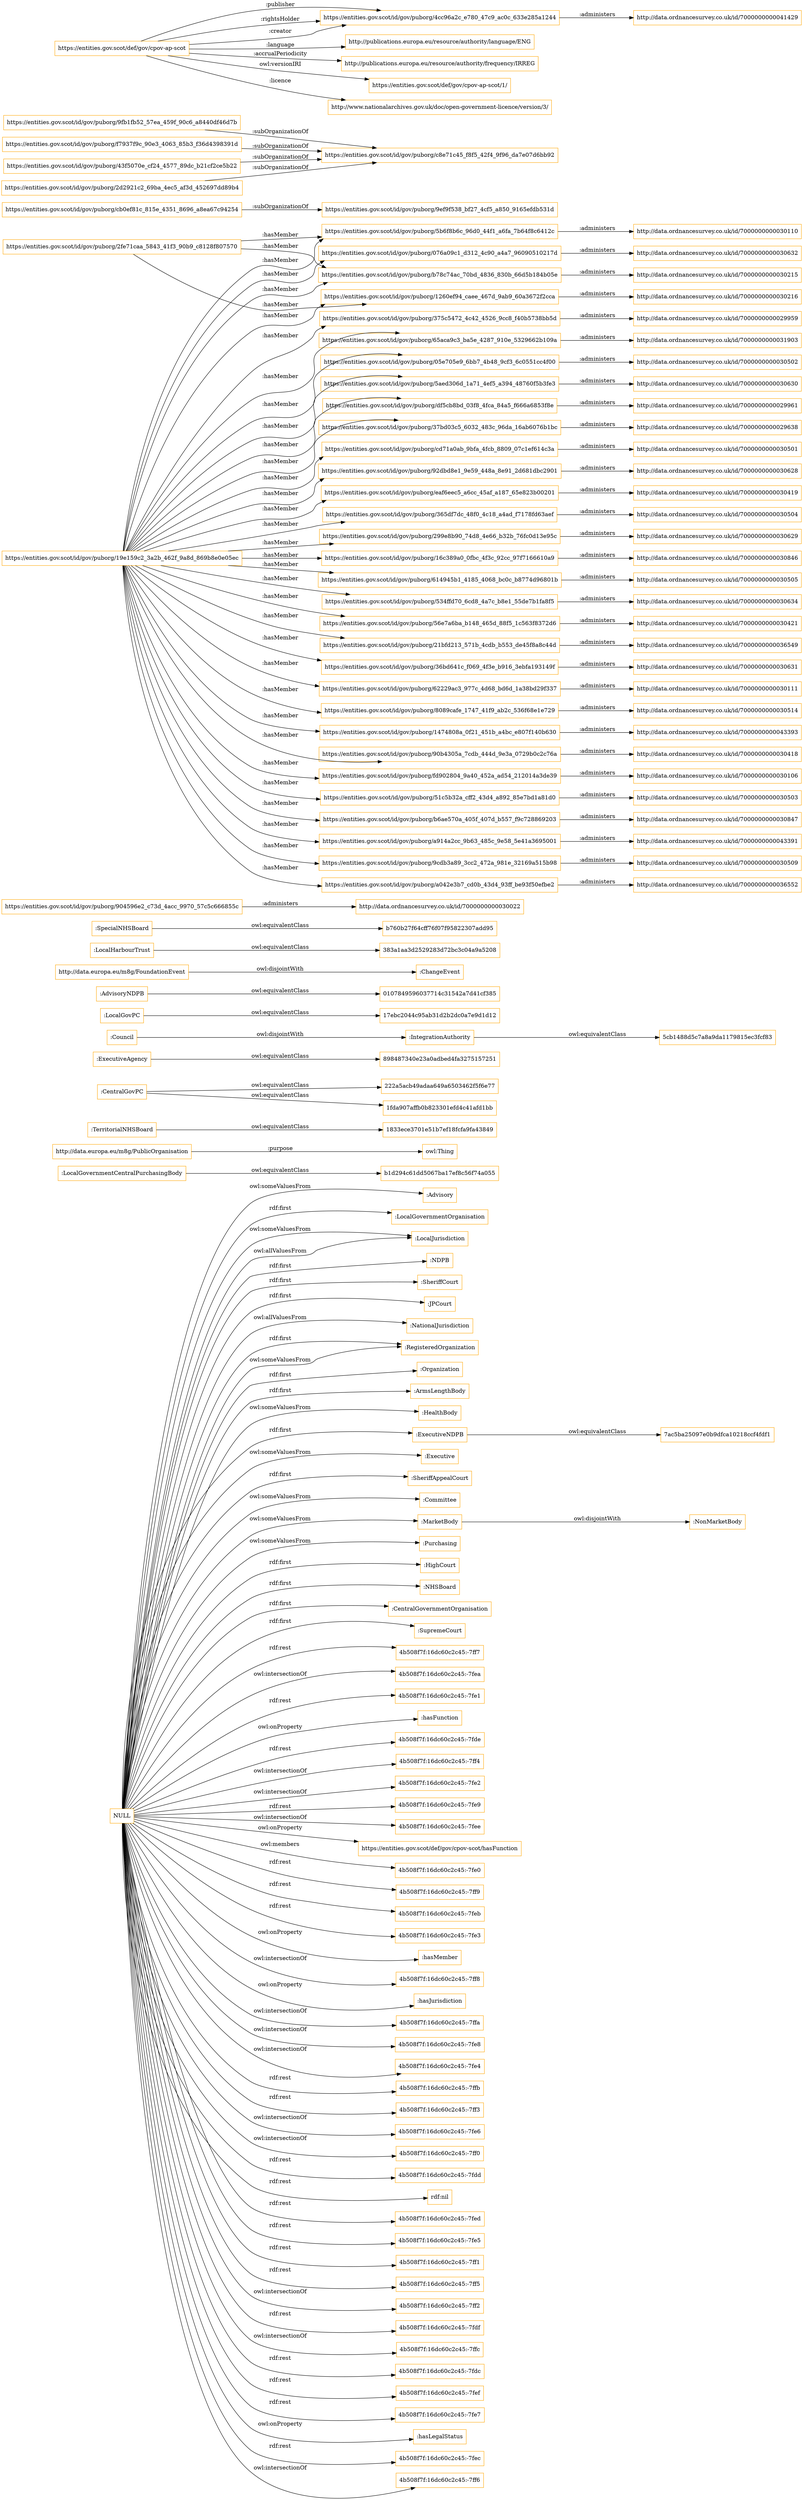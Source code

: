 digraph ar2dtool_diagram { 
rankdir=LR;
size="1501"
node [shape = rectangle, color="orange"]; ":Advisory" "b1d294c61dd5067ba17ef8c56f74a055" ":LocalGovernmentCentralPurchasingBody" "http://data.europa.eu/m8g/PublicOrganisation" ":LocalGovernmentOrganisation" ":TerritorialNHSBoard" "222a5acb49adaa649a6503462f5f6e77" ":LocalJurisdiction" ":ExecutiveAgency" ":NDPB" "898487340e23a0adbed4fa3275157251" ":CentralGovPC" ":IntegrationAuthority" ":SheriffCourt" ":JPCourt" "1833ece3701e51b7ef18fcfa9fa43849" ":NationalJurisdiction" ":RegisteredOrganization" ":Organization" ":LocalGovPC" ":ArmsLengthBody" ":AdvisoryNDPB" ":HealthBody" ":NonMarketBody" "7ac5ba25097e0b9dfca10218ccf4fdf1" ":ExecutiveNDPB" ":Executive" ":SheriffAppealCourt" "0107849596037714c31542a7d41cf385" ":Committee" ":MarketBody" "http://data.europa.eu/m8g/FoundationEvent" "383a1aa3d2529283d72bc3c04a9a5208" ":Purchasing" ":HighCourt" ":Council" ":SpecialNHSBoard" ":NHSBoard" ":ChangeEvent" "17ebc2044c95ab31d2b2dc0a7e9d1d12" "5cb1488d5c7a8a9da1179815ec3fcf83" ":LocalHarbourTrust" ":CentralGovernmentOrganisation" ":SupremeCourt" "b760b27f64cff76f07f95822307add95" "1fda907affb0b823301efd4c41afd1bb" ; /*classes style*/
	"https://entities.gov.scot/id/gov/puborg/904596e2_c73d_4acc_9970_57c5c666855c" -> "http://data.ordnancesurvey.co.uk/id/7000000000030022" [ label = ":administers" ];
	"https://entities.gov.scot/id/gov/puborg/365df7dc_48f0_4c18_a4ad_f7178fd63aef" -> "http://data.ordnancesurvey.co.uk/id/7000000000030504" [ label = ":administers" ];
	"https://entities.gov.scot/id/gov/puborg/16c389a0_0fbc_4f3c_92cc_97f7166610a9" -> "http://data.ordnancesurvey.co.uk/id/7000000000030846" [ label = ":administers" ];
	":Council" -> ":IntegrationAuthority" [ label = "owl:disjointWith" ];
	"https://entities.gov.scot/id/gov/puborg/cb0ef81c_815e_4351_8696_a8ea67c94254" -> "https://entities.gov.scot/id/gov/puborg/9ef9f538_bf27_4cf5_a850_9165efdb531d" [ label = ":subOrganizationOf" ];
	":LocalGovernmentCentralPurchasingBody" -> "b1d294c61dd5067ba17ef8c56f74a055" [ label = "owl:equivalentClass" ];
	"https://entities.gov.scot/id/gov/puborg/9fb1fb52_57ea_459f_90c6_a8440df46d7b" -> "https://entities.gov.scot/id/gov/puborg/c8e71c45_f8f5_42f4_9f96_da7e07d6bb92" [ label = ":subOrganizationOf" ];
	"https://entities.gov.scot/id/gov/puborg/f7937f9c_90e3_4063_85b3_f36d4398391d" -> "https://entities.gov.scot/id/gov/puborg/c8e71c45_f8f5_42f4_9f96_da7e07d6bb92" [ label = ":subOrganizationOf" ];
	":TerritorialNHSBoard" -> "1833ece3701e51b7ef18fcfa9fa43849" [ label = "owl:equivalentClass" ];
	"http://data.europa.eu/m8g/FoundationEvent" -> ":ChangeEvent" [ label = "owl:disjointWith" ];
	"https://entities.gov.scot/id/gov/puborg/614945b1_4185_4068_bc0c_b8774d96801b" -> "http://data.ordnancesurvey.co.uk/id/7000000000030505" [ label = ":administers" ];
	":LocalGovPC" -> "17ebc2044c95ab31d2b2dc0a7e9d1d12" [ label = "owl:equivalentClass" ];
	"https://entities.gov.scot/id/gov/puborg/56e7a6ba_b148_465d_88f5_1c563f8372d6" -> "http://data.ordnancesurvey.co.uk/id/7000000000030421" [ label = ":administers" ];
	":ExecutiveAgency" -> "898487340e23a0adbed4fa3275157251" [ label = "owl:equivalentClass" ];
	"https://entities.gov.scot/id/gov/puborg/21bfd213_571b_4cdb_b553_de45f8a8c44d" -> "http://data.ordnancesurvey.co.uk/id/7000000000036549" [ label = ":administers" ];
	"https://entities.gov.scot/id/gov/puborg/36bd641c_f069_4f3e_b916_3ebfa193149f" -> "http://data.ordnancesurvey.co.uk/id/7000000000030631" [ label = ":administers" ];
	"https://entities.gov.scot/id/gov/puborg/43f5070e_cf24_4577_89dc_b21cf2ce5b22" -> "https://entities.gov.scot/id/gov/puborg/c8e71c45_f8f5_42f4_9f96_da7e07d6bb92" [ label = ":subOrganizationOf" ];
	"https://entities.gov.scot/id/gov/puborg/62229ac3_977c_4d68_bd6d_1a38bd29f337" -> "http://data.ordnancesurvey.co.uk/id/7000000000030111" [ label = ":administers" ];
	"https://entities.gov.scot/id/gov/puborg/8089cafe_1747_41f9_ab2c_536f68e1e729" -> "http://data.ordnancesurvey.co.uk/id/7000000000030514" [ label = ":administers" ];
	"https://entities.gov.scot/id/gov/puborg/5b6f8b6c_96d0_44f1_a6fa_7b64f8c6412c" -> "http://data.ordnancesurvey.co.uk/id/7000000000030110" [ label = ":administers" ];
	":IntegrationAuthority" -> "5cb1488d5c7a8a9da1179815ec3fcf83" [ label = "owl:equivalentClass" ];
	"https://entities.gov.scot/id/gov/puborg/4cc96a2c_e780_47c9_ac0c_633e285a1244" -> "http://data.ordnancesurvey.co.uk/id/7000000000041429" [ label = ":administers" ];
	"https://entities.gov.scot/id/gov/puborg/51c5b32a_cff2_43d4_a892_85e7bd1a81d0" -> "http://data.ordnancesurvey.co.uk/id/7000000000030503" [ label = ":administers" ];
	"https://entities.gov.scot/id/gov/puborg/2d2921c2_69ba_4ec5_af3d_452697dd89b4" -> "https://entities.gov.scot/id/gov/puborg/c8e71c45_f8f5_42f4_9f96_da7e07d6bb92" [ label = ":subOrganizationOf" ];
	"https://entities.gov.scot/id/gov/puborg/b6ae570a_405f_407d_b557_f9c728869203" -> "http://data.ordnancesurvey.co.uk/id/7000000000030847" [ label = ":administers" ];
	"NULL" -> "4b508f7f:16dc60c2c45:-7ff7" [ label = "rdf:rest" ];
	"NULL" -> "4b508f7f:16dc60c2c45:-7fea" [ label = "owl:intersectionOf" ];
	"NULL" -> "4b508f7f:16dc60c2c45:-7fe1" [ label = "rdf:rest" ];
	"NULL" -> ":LocalGovernmentOrganisation" [ label = "rdf:first" ];
	"NULL" -> ":NHSBoard" [ label = "rdf:first" ];
	"NULL" -> ":hasFunction" [ label = "owl:onProperty" ];
	"NULL" -> ":Executive" [ label = "owl:someValuesFrom" ];
	"NULL" -> ":JPCourt" [ label = "rdf:first" ];
	"NULL" -> "4b508f7f:16dc60c2c45:-7fde" [ label = "rdf:rest" ];
	"NULL" -> "4b508f7f:16dc60c2c45:-7ff4" [ label = "owl:intersectionOf" ];
	"NULL" -> "4b508f7f:16dc60c2c45:-7fe2" [ label = "owl:intersectionOf" ];
	"NULL" -> "4b508f7f:16dc60c2c45:-7fe9" [ label = "rdf:rest" ];
	"NULL" -> "4b508f7f:16dc60c2c45:-7fee" [ label = "owl:intersectionOf" ];
	"NULL" -> ":LocalJurisdiction" [ label = "owl:someValuesFrom" ];
	"NULL" -> "https://entities.gov.scot/def/gov/cpov-scot/hasFunction" [ label = "owl:onProperty" ];
	"NULL" -> ":MarketBody" [ label = "owl:someValuesFrom" ];
	"NULL" -> ":RegisteredOrganization" [ label = "rdf:first" ];
	"NULL" -> "4b508f7f:16dc60c2c45:-7fe0" [ label = "owl:members" ];
	"NULL" -> "4b508f7f:16dc60c2c45:-7ff9" [ label = "rdf:rest" ];
	"NULL" -> "4b508f7f:16dc60c2c45:-7feb" [ label = "rdf:rest" ];
	"NULL" -> "4b508f7f:16dc60c2c45:-7fe3" [ label = "rdf:rest" ];
	"NULL" -> ":hasMember" [ label = "owl:onProperty" ];
	"NULL" -> ":Purchasing" [ label = "owl:someValuesFrom" ];
	"NULL" -> ":SheriffCourt" [ label = "rdf:first" ];
	"NULL" -> ":SheriffAppealCourt" [ label = "rdf:first" ];
	"NULL" -> ":SupremeCourt" [ label = "rdf:first" ];
	"NULL" -> "4b508f7f:16dc60c2c45:-7ff8" [ label = "owl:intersectionOf" ];
	"NULL" -> ":hasJurisdiction" [ label = "owl:onProperty" ];
	"NULL" -> "4b508f7f:16dc60c2c45:-7ffa" [ label = "owl:intersectionOf" ];
	"NULL" -> ":NDPB" [ label = "rdf:first" ];
	"NULL" -> "4b508f7f:16dc60c2c45:-7fe8" [ label = "owl:intersectionOf" ];
	"NULL" -> "4b508f7f:16dc60c2c45:-7fe4" [ label = "owl:intersectionOf" ];
	"NULL" -> "4b508f7f:16dc60c2c45:-7ffb" [ label = "rdf:rest" ];
	"NULL" -> "4b508f7f:16dc60c2c45:-7ff3" [ label = "rdf:rest" ];
	"NULL" -> "4b508f7f:16dc60c2c45:-7fe6" [ label = "owl:intersectionOf" ];
	"NULL" -> "4b508f7f:16dc60c2c45:-7ff0" [ label = "owl:intersectionOf" ];
	"NULL" -> "4b508f7f:16dc60c2c45:-7fdd" [ label = "rdf:rest" ];
	"NULL" -> "rdf:nil" [ label = "rdf:rest" ];
	"NULL" -> ":HealthBody" [ label = "owl:someValuesFrom" ];
	"NULL" -> ":ArmsLengthBody" [ label = "rdf:first" ];
	"NULL" -> "4b508f7f:16dc60c2c45:-7fed" [ label = "rdf:rest" ];
	"NULL" -> "4b508f7f:16dc60c2c45:-7fe5" [ label = "rdf:rest" ];
	"NULL" -> ":Advisory" [ label = "owl:someValuesFrom" ];
	"NULL" -> "4b508f7f:16dc60c2c45:-7ff1" [ label = "rdf:rest" ];
	"NULL" -> ":LocalJurisdiction" [ label = "owl:allValuesFrom" ];
	"NULL" -> ":Committee" [ label = "owl:someValuesFrom" ];
	"NULL" -> ":NationalJurisdiction" [ label = "owl:allValuesFrom" ];
	"NULL" -> "4b508f7f:16dc60c2c45:-7ff5" [ label = "rdf:rest" ];
	"NULL" -> ":RegisteredOrganization" [ label = "owl:someValuesFrom" ];
	"NULL" -> "4b508f7f:16dc60c2c45:-7ff2" [ label = "owl:intersectionOf" ];
	"NULL" -> "4b508f7f:16dc60c2c45:-7fdf" [ label = "rdf:rest" ];
	"NULL" -> "4b508f7f:16dc60c2c45:-7ffc" [ label = "owl:intersectionOf" ];
	"NULL" -> "4b508f7f:16dc60c2c45:-7fdc" [ label = "rdf:rest" ];
	"NULL" -> ":HighCourt" [ label = "rdf:first" ];
	"NULL" -> "4b508f7f:16dc60c2c45:-7fef" [ label = "rdf:rest" ];
	"NULL" -> "4b508f7f:16dc60c2c45:-7fe7" [ label = "rdf:rest" ];
	"NULL" -> ":CentralGovernmentOrganisation" [ label = "rdf:first" ];
	"NULL" -> ":hasLegalStatus" [ label = "owl:onProperty" ];
	"NULL" -> "4b508f7f:16dc60c2c45:-7fec" [ label = "rdf:rest" ];
	"NULL" -> ":Organization" [ label = "rdf:first" ];
	"NULL" -> "4b508f7f:16dc60c2c45:-7ff6" [ label = "owl:intersectionOf" ];
	"NULL" -> ":ExecutiveNDPB" [ label = "rdf:first" ];
	"https://entities.gov.scot/id/gov/puborg/a914a2cc_9b63_485c_9e58_5e41a3695001" -> "http://data.ordnancesurvey.co.uk/id/7000000000043391" [ label = ":administers" ];
	"https://entities.gov.scot/id/gov/puborg/2fe71caa_5843_41f3_90b9_c8128f807570" -> "https://entities.gov.scot/id/gov/puborg/5b6f8b6c_96d0_44f1_a6fa_7b64f8c6412c" [ label = ":hasMember" ];
	"https://entities.gov.scot/id/gov/puborg/2fe71caa_5843_41f3_90b9_c8128f807570" -> "https://entities.gov.scot/id/gov/puborg/1260ef94_caee_467d_9ab9_60a3672f2cca" [ label = ":hasMember" ];
	"https://entities.gov.scot/id/gov/puborg/2fe71caa_5843_41f3_90b9_c8128f807570" -> "https://entities.gov.scot/id/gov/puborg/b78c74ac_70bd_4836_830b_66d5b184b05e" [ label = ":hasMember" ];
	"https://entities.gov.scot/id/gov/puborg/9cdb3a89_3cc2_472a_981e_32169a515b98" -> "http://data.ordnancesurvey.co.uk/id/7000000000030509" [ label = ":administers" ];
	"https://entities.gov.scot/id/gov/puborg/a042e3b7_cd0b_43d4_93ff_be93f50efbe2" -> "http://data.ordnancesurvey.co.uk/id/7000000000036552" [ label = ":administers" ];
	"https://entities.gov.scot/id/gov/puborg/076a09c1_d312_4c90_a4a7_96090510217d" -> "http://data.ordnancesurvey.co.uk/id/7000000000030632" [ label = ":administers" ];
	"https://entities.gov.scot/def/gov/cpov-ap-scot" -> "https://entities.gov.scot/id/gov/puborg/4cc96a2c_e780_47c9_ac0c_633e285a1244" [ label = ":publisher" ];
	"https://entities.gov.scot/def/gov/cpov-ap-scot" -> "http://publications.europa.eu/resource/authority/language/ENG" [ label = ":language" ];
	"https://entities.gov.scot/def/gov/cpov-ap-scot" -> "http://publications.europa.eu/resource/authority/frequency/IRREG" [ label = ":accrualPeriodicity" ];
	"https://entities.gov.scot/def/gov/cpov-ap-scot" -> "https://entities.gov.scot/id/gov/puborg/4cc96a2c_e780_47c9_ac0c_633e285a1244" [ label = ":rightsHolder" ];
	"https://entities.gov.scot/def/gov/cpov-ap-scot" -> "https://entities.gov.scot/def/gov/cpov-ap-scot/1/" [ label = "owl:versionIRI" ];
	"https://entities.gov.scot/def/gov/cpov-ap-scot" -> "https://entities.gov.scot/id/gov/puborg/4cc96a2c_e780_47c9_ac0c_633e285a1244" [ label = ":creator" ];
	"https://entities.gov.scot/def/gov/cpov-ap-scot" -> "http://www.nationalarchives.gov.uk/doc/open-government-licence/version/3/" [ label = ":licence" ];
	"https://entities.gov.scot/id/gov/puborg/375c5472_4c42_4526_9cc8_f40b5738bb5d" -> "http://data.ordnancesurvey.co.uk/id/7000000000029959" [ label = ":administers" ];
	"https://entities.gov.scot/id/gov/puborg/b78c74ac_70bd_4836_830b_66d5b184b05e" -> "http://data.ordnancesurvey.co.uk/id/7000000000030215" [ label = ":administers" ];
	"https://entities.gov.scot/id/gov/puborg/05e705e9_6bb7_4b48_9cf3_6c0551cc4f00" -> "http://data.ordnancesurvey.co.uk/id/7000000000030502" [ label = ":administers" ];
	"https://entities.gov.scot/id/gov/puborg/65aca9c3_ba5e_4287_910e_5329662b109a" -> "http://data.ordnancesurvey.co.uk/id/7000000000031903" [ label = ":administers" ];
	"https://entities.gov.scot/id/gov/puborg/5aed306d_1a71_4ef5_a394_48760f5b3fe3" -> "http://data.ordnancesurvey.co.uk/id/7000000000030630" [ label = ":administers" ];
	":ExecutiveNDPB" -> "7ac5ba25097e0b9dfca10218ccf4fdf1" [ label = "owl:equivalentClass" ];
	"https://entities.gov.scot/id/gov/puborg/37bd03c5_6032_483c_96da_16ab6076b1bc" -> "http://data.ordnancesurvey.co.uk/id/7000000000029638" [ label = ":administers" ];
	"https://entities.gov.scot/id/gov/puborg/df5cb8bd_03f8_4fca_84a5_f666a6853f8e" -> "http://data.ordnancesurvey.co.uk/id/7000000000029961" [ label = ":administers" ];
	"https://entities.gov.scot/id/gov/puborg/cd71a0ab_9bfa_4fcb_8809_07c1ef614c3a" -> "http://data.ordnancesurvey.co.uk/id/7000000000030501" [ label = ":administers" ];
	":SpecialNHSBoard" -> "b760b27f64cff76f07f95822307add95" [ label = "owl:equivalentClass" ];
	":CentralGovPC" -> "1fda907affb0b823301efd4c41afd1bb" [ label = "owl:equivalentClass" ];
	":CentralGovPC" -> "222a5acb49adaa649a6503462f5f6e77" [ label = "owl:equivalentClass" ];
	"https://entities.gov.scot/id/gov/puborg/eaf6eec5_a6cc_45af_a187_65e823b00201" -> "http://data.ordnancesurvey.co.uk/id/7000000000030419" [ label = ":administers" ];
	"https://entities.gov.scot/id/gov/puborg/92dbd8e1_9e59_448a_8e91_2d681dbc2901" -> "http://data.ordnancesurvey.co.uk/id/7000000000030628" [ label = ":administers" ];
	"https://entities.gov.scot/id/gov/puborg/299e8b90_74d8_4e66_b32b_76fc0d13e95c" -> "http://data.ordnancesurvey.co.uk/id/7000000000030629" [ label = ":administers" ];
	"https://entities.gov.scot/id/gov/puborg/534ffd70_6cd8_4a7c_b8e1_55de7b1fa8f5" -> "http://data.ordnancesurvey.co.uk/id/7000000000030634" [ label = ":administers" ];
	"https://entities.gov.scot/id/gov/puborg/1474808a_0f21_451b_a4bc_e807f140b630" -> "http://data.ordnancesurvey.co.uk/id/7000000000043393" [ label = ":administers" ];
	":MarketBody" -> ":NonMarketBody" [ label = "owl:disjointWith" ];
	"https://entities.gov.scot/id/gov/puborg/1260ef94_caee_467d_9ab9_60a3672f2cca" -> "http://data.ordnancesurvey.co.uk/id/7000000000030216" [ label = ":administers" ];
	":AdvisoryNDPB" -> "0107849596037714c31542a7d41cf385" [ label = "owl:equivalentClass" ];
	":LocalHarbourTrust" -> "383a1aa3d2529283d72bc3c04a9a5208" [ label = "owl:equivalentClass" ];
	"https://entities.gov.scot/id/gov/puborg/19e159c2_3a2b_462f_9a8d_869b8e0e05ec" -> "https://entities.gov.scot/id/gov/puborg/62229ac3_977c_4d68_bd6d_1a38bd29f337" [ label = ":hasMember" ];
	"https://entities.gov.scot/id/gov/puborg/19e159c2_3a2b_462f_9a8d_869b8e0e05ec" -> "https://entities.gov.scot/id/gov/puborg/21bfd213_571b_4cdb_b553_de45f8a8c44d" [ label = ":hasMember" ];
	"https://entities.gov.scot/id/gov/puborg/19e159c2_3a2b_462f_9a8d_869b8e0e05ec" -> "https://entities.gov.scot/id/gov/puborg/365df7dc_48f0_4c18_a4ad_f7178fd63aef" [ label = ":hasMember" ];
	"https://entities.gov.scot/id/gov/puborg/19e159c2_3a2b_462f_9a8d_869b8e0e05ec" -> "https://entities.gov.scot/id/gov/puborg/51c5b32a_cff2_43d4_a892_85e7bd1a81d0" [ label = ":hasMember" ];
	"https://entities.gov.scot/id/gov/puborg/19e159c2_3a2b_462f_9a8d_869b8e0e05ec" -> "https://entities.gov.scot/id/gov/puborg/5b6f8b6c_96d0_44f1_a6fa_7b64f8c6412c" [ label = ":hasMember" ];
	"https://entities.gov.scot/id/gov/puborg/19e159c2_3a2b_462f_9a8d_869b8e0e05ec" -> "https://entities.gov.scot/id/gov/puborg/b6ae570a_405f_407d_b557_f9c728869203" [ label = ":hasMember" ];
	"https://entities.gov.scot/id/gov/puborg/19e159c2_3a2b_462f_9a8d_869b8e0e05ec" -> "https://entities.gov.scot/id/gov/puborg/92dbd8e1_9e59_448a_8e91_2d681dbc2901" [ label = ":hasMember" ];
	"https://entities.gov.scot/id/gov/puborg/19e159c2_3a2b_462f_9a8d_869b8e0e05ec" -> "https://entities.gov.scot/id/gov/puborg/56e7a6ba_b148_465d_88f5_1c563f8372d6" [ label = ":hasMember" ];
	"https://entities.gov.scot/id/gov/puborg/19e159c2_3a2b_462f_9a8d_869b8e0e05ec" -> "https://entities.gov.scot/id/gov/puborg/299e8b90_74d8_4e66_b32b_76fc0d13e95c" [ label = ":hasMember" ];
	"https://entities.gov.scot/id/gov/puborg/19e159c2_3a2b_462f_9a8d_869b8e0e05ec" -> "https://entities.gov.scot/id/gov/puborg/16c389a0_0fbc_4f3c_92cc_97f7166610a9" [ label = ":hasMember" ];
	"https://entities.gov.scot/id/gov/puborg/19e159c2_3a2b_462f_9a8d_869b8e0e05ec" -> "https://entities.gov.scot/id/gov/puborg/37bd03c5_6032_483c_96da_16ab6076b1bc" [ label = ":hasMember" ];
	"https://entities.gov.scot/id/gov/puborg/19e159c2_3a2b_462f_9a8d_869b8e0e05ec" -> "https://entities.gov.scot/id/gov/puborg/36bd641c_f069_4f3e_b916_3ebfa193149f" [ label = ":hasMember" ];
	"https://entities.gov.scot/id/gov/puborg/19e159c2_3a2b_462f_9a8d_869b8e0e05ec" -> "https://entities.gov.scot/id/gov/puborg/1260ef94_caee_467d_9ab9_60a3672f2cca" [ label = ":hasMember" ];
	"https://entities.gov.scot/id/gov/puborg/19e159c2_3a2b_462f_9a8d_869b8e0e05ec" -> "https://entities.gov.scot/id/gov/puborg/b78c74ac_70bd_4836_830b_66d5b184b05e" [ label = ":hasMember" ];
	"https://entities.gov.scot/id/gov/puborg/19e159c2_3a2b_462f_9a8d_869b8e0e05ec" -> "https://entities.gov.scot/id/gov/puborg/65aca9c3_ba5e_4287_910e_5329662b109a" [ label = ":hasMember" ];
	"https://entities.gov.scot/id/gov/puborg/19e159c2_3a2b_462f_9a8d_869b8e0e05ec" -> "https://entities.gov.scot/id/gov/puborg/a914a2cc_9b63_485c_9e58_5e41a3695001" [ label = ":hasMember" ];
	"https://entities.gov.scot/id/gov/puborg/19e159c2_3a2b_462f_9a8d_869b8e0e05ec" -> "https://entities.gov.scot/id/gov/puborg/1474808a_0f21_451b_a4bc_e807f140b630" [ label = ":hasMember" ];
	"https://entities.gov.scot/id/gov/puborg/19e159c2_3a2b_462f_9a8d_869b8e0e05ec" -> "https://entities.gov.scot/id/gov/puborg/cd71a0ab_9bfa_4fcb_8809_07c1ef614c3a" [ label = ":hasMember" ];
	"https://entities.gov.scot/id/gov/puborg/19e159c2_3a2b_462f_9a8d_869b8e0e05ec" -> "https://entities.gov.scot/id/gov/puborg/534ffd70_6cd8_4a7c_b8e1_55de7b1fa8f5" [ label = ":hasMember" ];
	"https://entities.gov.scot/id/gov/puborg/19e159c2_3a2b_462f_9a8d_869b8e0e05ec" -> "https://entities.gov.scot/id/gov/puborg/90b4305a_7cdb_444d_9e3a_0729b0c2c76a" [ label = ":hasMember" ];
	"https://entities.gov.scot/id/gov/puborg/19e159c2_3a2b_462f_9a8d_869b8e0e05ec" -> "https://entities.gov.scot/id/gov/puborg/8089cafe_1747_41f9_ab2c_536f68e1e729" [ label = ":hasMember" ];
	"https://entities.gov.scot/id/gov/puborg/19e159c2_3a2b_462f_9a8d_869b8e0e05ec" -> "https://entities.gov.scot/id/gov/puborg/05e705e9_6bb7_4b48_9cf3_6c0551cc4f00" [ label = ":hasMember" ];
	"https://entities.gov.scot/id/gov/puborg/19e159c2_3a2b_462f_9a8d_869b8e0e05ec" -> "https://entities.gov.scot/id/gov/puborg/df5cb8bd_03f8_4fca_84a5_f666a6853f8e" [ label = ":hasMember" ];
	"https://entities.gov.scot/id/gov/puborg/19e159c2_3a2b_462f_9a8d_869b8e0e05ec" -> "https://entities.gov.scot/id/gov/puborg/eaf6eec5_a6cc_45af_a187_65e823b00201" [ label = ":hasMember" ];
	"https://entities.gov.scot/id/gov/puborg/19e159c2_3a2b_462f_9a8d_869b8e0e05ec" -> "https://entities.gov.scot/id/gov/puborg/076a09c1_d312_4c90_a4a7_96090510217d" [ label = ":hasMember" ];
	"https://entities.gov.scot/id/gov/puborg/19e159c2_3a2b_462f_9a8d_869b8e0e05ec" -> "https://entities.gov.scot/id/gov/puborg/5aed306d_1a71_4ef5_a394_48760f5b3fe3" [ label = ":hasMember" ];
	"https://entities.gov.scot/id/gov/puborg/19e159c2_3a2b_462f_9a8d_869b8e0e05ec" -> "https://entities.gov.scot/id/gov/puborg/614945b1_4185_4068_bc0c_b8774d96801b" [ label = ":hasMember" ];
	"https://entities.gov.scot/id/gov/puborg/19e159c2_3a2b_462f_9a8d_869b8e0e05ec" -> "https://entities.gov.scot/id/gov/puborg/375c5472_4c42_4526_9cc8_f40b5738bb5d" [ label = ":hasMember" ];
	"https://entities.gov.scot/id/gov/puborg/19e159c2_3a2b_462f_9a8d_869b8e0e05ec" -> "https://entities.gov.scot/id/gov/puborg/9cdb3a89_3cc2_472a_981e_32169a515b98" [ label = ":hasMember" ];
	"https://entities.gov.scot/id/gov/puborg/19e159c2_3a2b_462f_9a8d_869b8e0e05ec" -> "https://entities.gov.scot/id/gov/puborg/a042e3b7_cd0b_43d4_93ff_be93f50efbe2" [ label = ":hasMember" ];
	"https://entities.gov.scot/id/gov/puborg/19e159c2_3a2b_462f_9a8d_869b8e0e05ec" -> "https://entities.gov.scot/id/gov/puborg/fd902804_9a40_452a_ad54_212014a3de39" [ label = ":hasMember" ];
	"https://entities.gov.scot/id/gov/puborg/fd902804_9a40_452a_ad54_212014a3de39" -> "http://data.ordnancesurvey.co.uk/id/7000000000030106" [ label = ":administers" ];
	"https://entities.gov.scot/id/gov/puborg/90b4305a_7cdb_444d_9e3a_0729b0c2c76a" -> "http://data.ordnancesurvey.co.uk/id/7000000000030418" [ label = ":administers" ];
	"http://data.europa.eu/m8g/PublicOrganisation" -> "owl:Thing" [ label = ":purpose" ];

}
